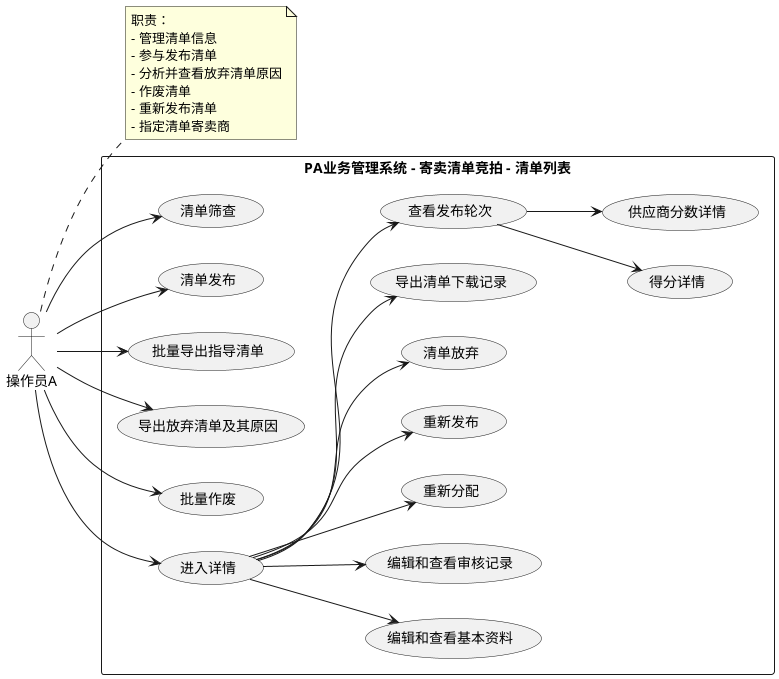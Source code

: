 @startuml
left to right direction

actor "操作员A" as OperatorA

rectangle "PA业务管理系统 - 寄卖清单竞拍 - 清单列表" {
  OperatorA --> (清单筛查)
  OperatorA --> (清单发布)
  OperatorA --> (批量导出指导清单)
  OperatorA --> (导出放弃清单及其原因)
  OperatorA --> (批量作废)
  OperatorA --> (进入详情)


  (进入详情) --> (编辑和查看基本资料)
  (进入详情) --> (编辑和查看审核记录)
  (进入详情) --> (重新分配)
  (进入详情) --> (重新发布)
  (进入详情) --> (清单放弃)
  (进入详情) --> (导出清单下载记录)

  (进入详情) --> (查看发布轮次)
  (查看发布轮次) --> (得分详情)
  (查看发布轮次) --> (供应商分数详情)

}

note right of OperatorA
  职责：
  - 管理清单信息
  - 参与发布清单
  - 分析并查看放弃清单原因
  - 作废清单
  - 重新发布清单
  - 指定清单寄卖商
end note


@enduml
